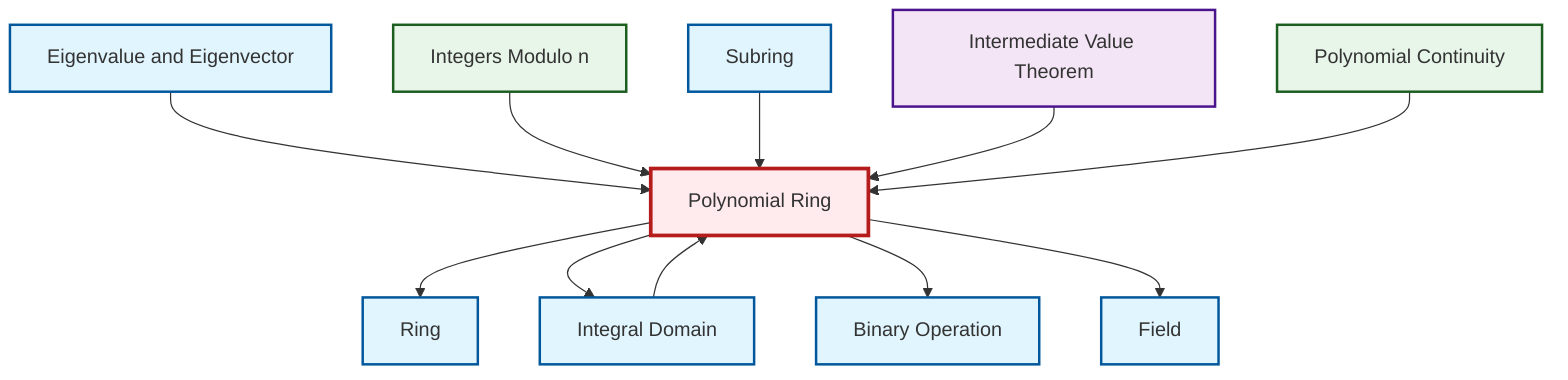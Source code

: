 graph TD
    classDef definition fill:#e1f5fe,stroke:#01579b,stroke-width:2px
    classDef theorem fill:#f3e5f5,stroke:#4a148c,stroke-width:2px
    classDef axiom fill:#fff3e0,stroke:#e65100,stroke-width:2px
    classDef example fill:#e8f5e9,stroke:#1b5e20,stroke-width:2px
    classDef current fill:#ffebee,stroke:#b71c1c,stroke-width:3px
    ex-quotient-integers-mod-n["Integers Modulo n"]:::example
    def-ring["Ring"]:::definition
    def-polynomial-ring["Polynomial Ring"]:::definition
    ex-polynomial-continuity["Polynomial Continuity"]:::example
    thm-intermediate-value["Intermediate Value Theorem"]:::theorem
    def-subring["Subring"]:::definition
    def-eigenvalue-eigenvector["Eigenvalue and Eigenvector"]:::definition
    def-field["Field"]:::definition
    def-integral-domain["Integral Domain"]:::definition
    def-binary-operation["Binary Operation"]:::definition
    def-polynomial-ring --> def-ring
    def-eigenvalue-eigenvector --> def-polynomial-ring
    def-polynomial-ring --> def-integral-domain
    def-polynomial-ring --> def-binary-operation
    def-polynomial-ring --> def-field
    ex-quotient-integers-mod-n --> def-polynomial-ring
    def-subring --> def-polynomial-ring
    thm-intermediate-value --> def-polynomial-ring
    ex-polynomial-continuity --> def-polynomial-ring
    def-integral-domain --> def-polynomial-ring
    class def-polynomial-ring current